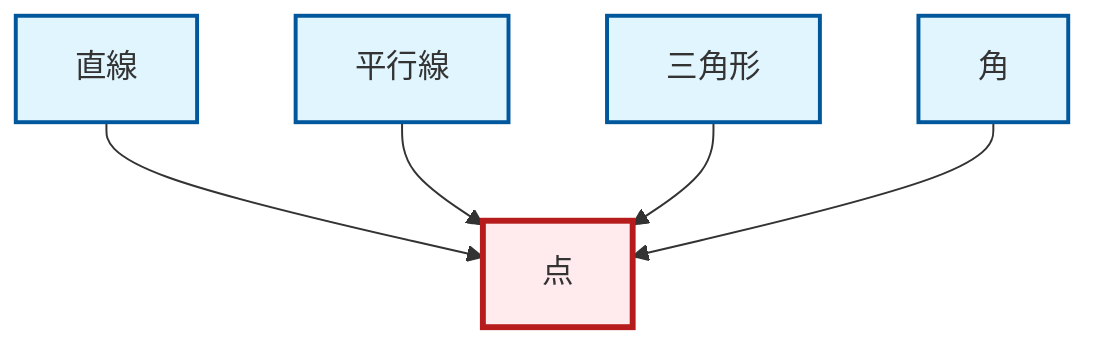 graph TD
    classDef definition fill:#e1f5fe,stroke:#01579b,stroke-width:2px
    classDef theorem fill:#f3e5f5,stroke:#4a148c,stroke-width:2px
    classDef axiom fill:#fff3e0,stroke:#e65100,stroke-width:2px
    classDef example fill:#e8f5e9,stroke:#1b5e20,stroke-width:2px
    classDef current fill:#ffebee,stroke:#b71c1c,stroke-width:3px
    def-parallel["平行線"]:::definition
    def-triangle["三角形"]:::definition
    def-line["直線"]:::definition
    def-angle["角"]:::definition
    def-point["点"]:::definition
    def-line --> def-point
    def-parallel --> def-point
    def-triangle --> def-point
    def-angle --> def-point
    class def-point current